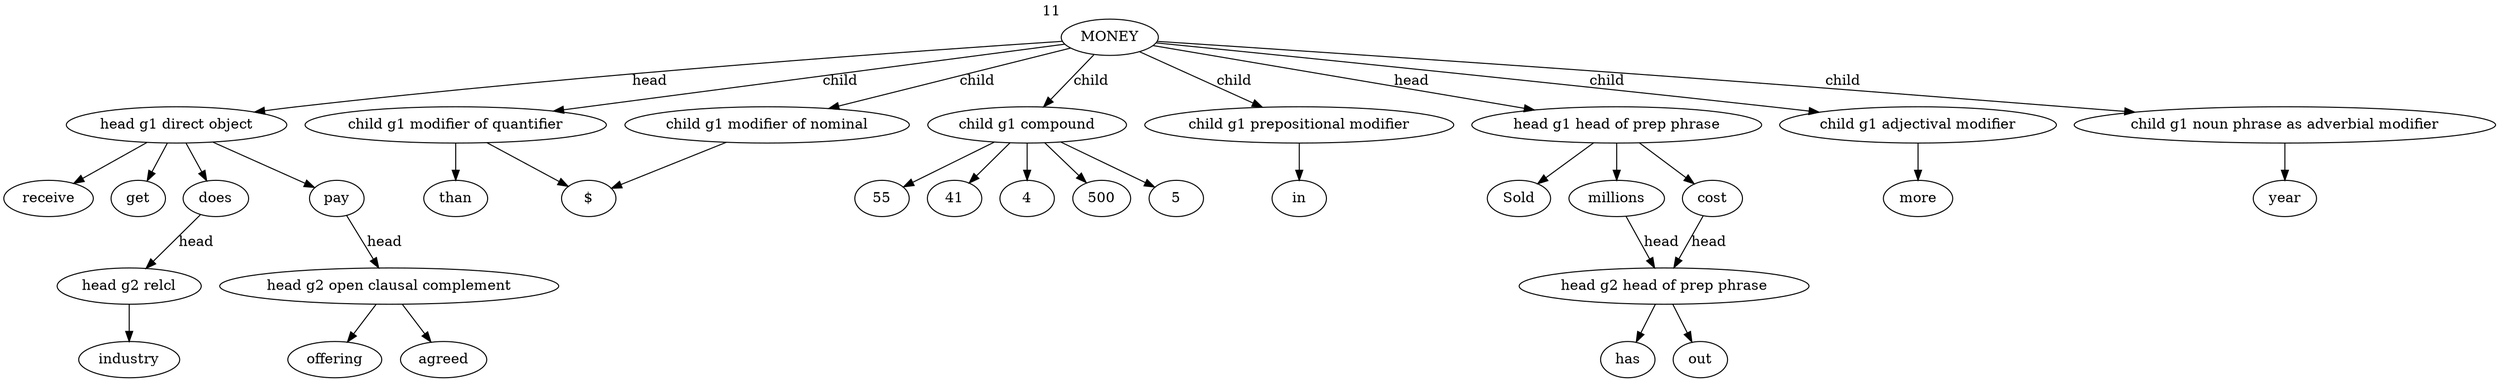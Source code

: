 strict digraph  {
MONEY [weight=11, xlabel=11];
"head g1 direct object" [weight=5, lp="-1.7227665977411035"];
does [weight=1, lp="-1.6094379124341003"];
"child g1 modifier of quantifier" [weight=7, lp="-1.3862943611198906"];
"$" [weight=8, lp="0.0"];
"child g1 compound" [weight=6, lp="-1.5404450409471488"];
4 [weight=2, lp="-1.0986122886681096"];
"child g1 prepositional modifier" [weight=2, lp="-2.6390573296152584"];
in [weight=2, lp="0.0"];
"head g2 relcl" [weight=1, lp="0.0"];
industry [weight=1, lp="0.0"];
"head g1 head of prep phrase" [weight=4, lp="-1.9459101490553132"];
Sold [weight=2, lp="-0.6931471805599453"];
"child g1 modifier of nominal" [weight=2, lp="-2.6390573296152584"];
millions [weight=1, lp="-1.3862943611198906"];
"head g2 head of prep phrase" [weight=2, lp="0.0"];
out [weight=1, lp="-0.6931471805599453"];
pay [weight=2, lp="-0.916290731874155"];
"child g1 adjectival modifier" [weight=1, lp="-3.332204510175204"];
more [weight=1, lp="0.0"];
than [weight=1, lp="-2.1972245773362196"];
500 [weight=1, lp="-1.791759469228055"];
"head g2 open clausal complement" [weight=2, lp="0.0"];
agreed [weight=1, lp="-0.6931471805599453"];
5 [weight=1, lp="-1.791759469228055"];
offering [weight=1, lp="-0.6931471805599453"];
cost [weight=1, lp="-1.3862943611198906"];
"child g1 noun phrase as adverbial modifier" [weight=1, lp="-3.332204510175204"];
year [weight=1, lp="0.0"];
has [weight=1, lp="-0.6931471805599453"];
receive [weight=1, lp="-1.6094379124341003"];
55 [weight=1, lp="-1.791759469228055"];
get [weight=1, lp="-1.6094379124341003"];
41 [weight=1, lp="-1.791759469228055"];
MONEY -> "head g1 direct object"  [label=head];
MONEY -> "child g1 modifier of quantifier"  [label=child];
MONEY -> "child g1 compound"  [label=child];
MONEY -> "child g1 prepositional modifier"  [label=child];
MONEY -> "head g1 head of prep phrase"  [label=head];
MONEY -> "child g1 modifier of nominal"  [label=child];
MONEY -> "child g1 adjectival modifier"  [label=child];
MONEY -> "child g1 noun phrase as adverbial modifier"  [label=child];
"head g1 direct object" -> does;
"head g1 direct object" -> pay;
"head g1 direct object" -> receive;
"head g1 direct object" -> get;
does -> "head g2 relcl"  [label=head];
"child g1 modifier of quantifier" -> "$";
"child g1 modifier of quantifier" -> than;
"child g1 compound" -> 4;
"child g1 compound" -> 500;
"child g1 compound" -> 5;
"child g1 compound" -> 55;
"child g1 compound" -> 41;
"child g1 prepositional modifier" -> in;
"head g2 relcl" -> industry;
"head g1 head of prep phrase" -> Sold;
"head g1 head of prep phrase" -> millions;
"head g1 head of prep phrase" -> cost;
"child g1 modifier of nominal" -> "$";
millions -> "head g2 head of prep phrase"  [label=head];
"head g2 head of prep phrase" -> out;
"head g2 head of prep phrase" -> has;
pay -> "head g2 open clausal complement"  [label=head];
"child g1 adjectival modifier" -> more;
"head g2 open clausal complement" -> agreed;
"head g2 open clausal complement" -> offering;
cost -> "head g2 head of prep phrase"  [label=head];
"child g1 noun phrase as adverbial modifier" -> year;
}
